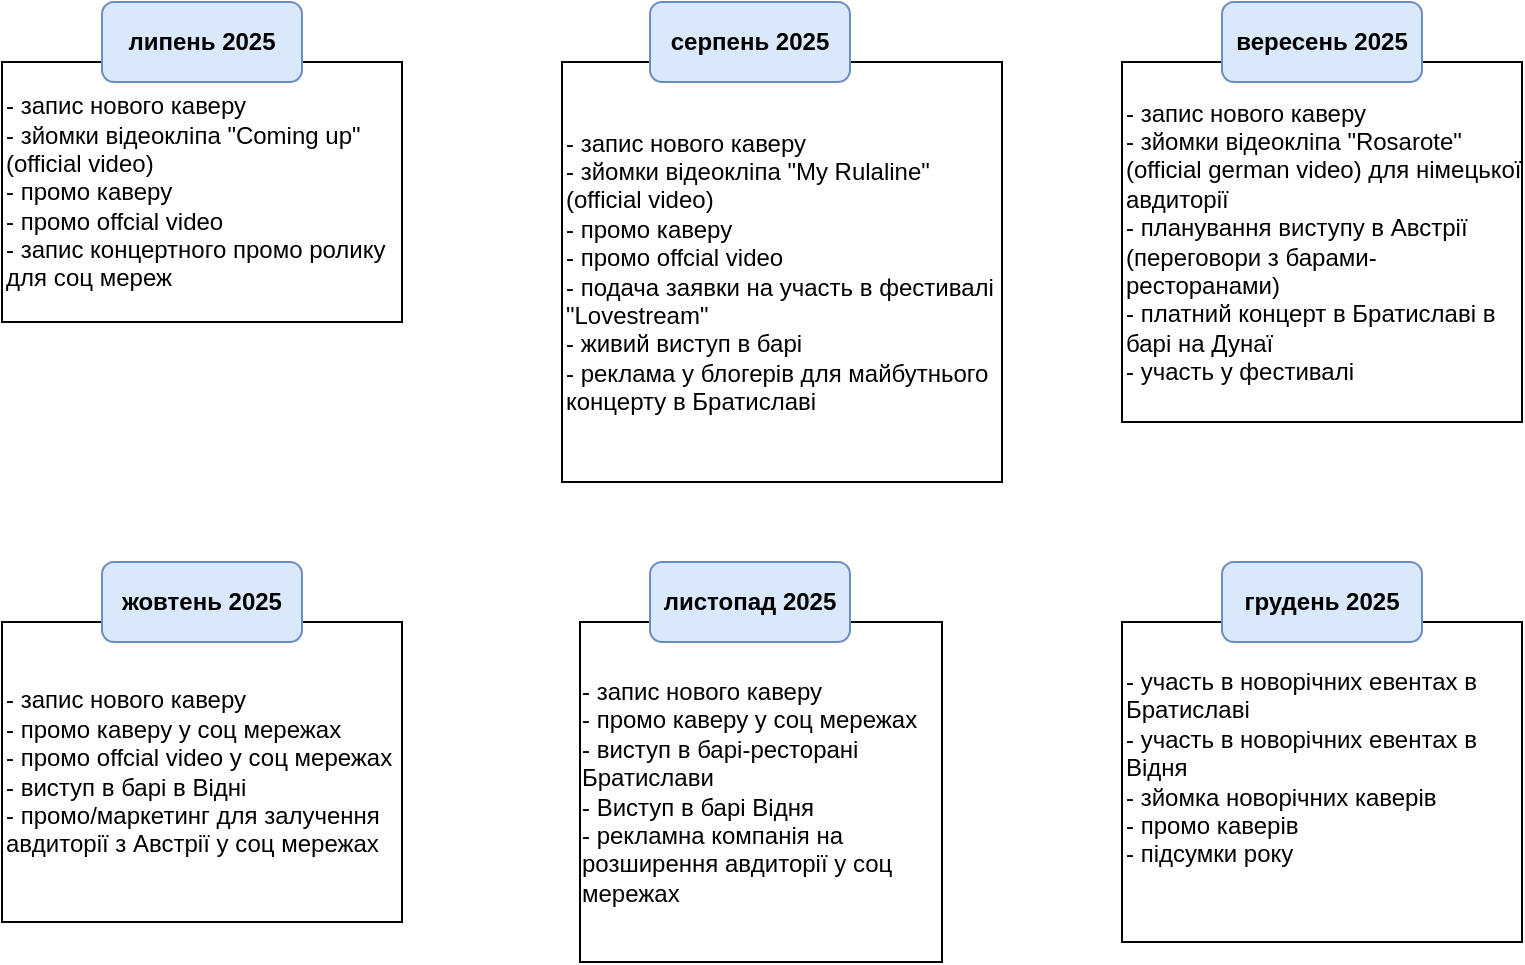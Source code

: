 <mxfile version="27.1.6">
  <diagram name="Сторінка-1" id="_JA9A8iWhJdiJLD5TWAb">
    <mxGraphModel dx="946" dy="525" grid="1" gridSize="10" guides="1" tooltips="1" connect="1" arrows="1" fold="1" page="1" pageScale="1" pageWidth="827" pageHeight="1169" math="0" shadow="0">
      <root>
        <mxCell id="0" />
        <mxCell id="1" parent="0" />
        <mxCell id="KvCz-V6SDdetqXIpHC47-1" value="&lt;div style=&quot;&quot;&gt;&lt;br&gt;&lt;span style=&quot;background-color: transparent; color: light-dark(rgb(0, 0, 0), rgb(255, 255, 255));&quot;&gt;- запис нового каверу&lt;/span&gt;&lt;/div&gt;&lt;div style=&quot;&quot;&gt;&lt;span style=&quot;background-color: transparent; color: light-dark(rgb(0, 0, 0), rgb(255, 255, 255));&quot;&gt;- зйомки відеокліпа &quot;Coming up&quot;&lt;/span&gt;&lt;br&gt;&lt;span style=&quot;background-color: transparent; color: light-dark(rgb(0, 0, 0), rgb(255, 255, 255));&quot;&gt;(official video)&lt;/span&gt;&lt;br&gt;&lt;span style=&quot;background-color: transparent; color: light-dark(rgb(0, 0, 0), rgb(255, 255, 255));&quot;&gt;- промо каверу&lt;/span&gt;&lt;br&gt;&lt;span style=&quot;background-color: transparent; color: light-dark(rgb(0, 0, 0), rgb(255, 255, 255));&quot;&gt;- промо offcial video&lt;/span&gt;&lt;/div&gt;&lt;div style=&quot;&quot;&gt;&lt;span style=&quot;background-color: transparent; color: light-dark(rgb(0, 0, 0), rgb(255, 255, 255));&quot;&gt;- запис концертного промо ролику для соц мереж&lt;/span&gt;&lt;/div&gt;&lt;div style=&quot;&quot;&gt;&lt;br&gt;&lt;/div&gt;" style="rounded=0;whiteSpace=wrap;html=1;align=left;" vertex="1" parent="1">
          <mxGeometry x="40" y="80" width="200" height="130" as="geometry" />
        </mxCell>
        <mxCell id="KvCz-V6SDdetqXIpHC47-2" value="&lt;b&gt;липень 2025&lt;/b&gt;" style="rounded=1;whiteSpace=wrap;html=1;fillColor=#dae8fc;strokeColor=#6c8ebf;" vertex="1" parent="1">
          <mxGeometry x="90" y="50" width="100" height="40" as="geometry" />
        </mxCell>
        <mxCell id="KvCz-V6SDdetqXIpHC47-3" value="&lt;div style=&quot;&quot;&gt;&lt;br&gt;&lt;span style=&quot;background-color: transparent; color: light-dark(rgb(0, 0, 0), rgb(255, 255, 255));&quot;&gt;- запис нового каверу&lt;/span&gt;&lt;/div&gt;&lt;div style=&quot;&quot;&gt;&lt;span style=&quot;background-color: transparent; color: light-dark(rgb(0, 0, 0), rgb(255, 255, 255));&quot;&gt;- зйомки відеокліпа &quot;My Rulaline&quot;&lt;/span&gt;&lt;br&gt;&lt;span style=&quot;background-color: transparent; color: light-dark(rgb(0, 0, 0), rgb(255, 255, 255));&quot;&gt;(official video)&lt;/span&gt;&lt;br&gt;&lt;span style=&quot;background-color: transparent; color: light-dark(rgb(0, 0, 0), rgb(255, 255, 255));&quot;&gt;- промо каверу&lt;/span&gt;&lt;br&gt;&lt;span style=&quot;background-color: transparent; color: light-dark(rgb(0, 0, 0), rgb(255, 255, 255));&quot;&gt;- промо offcial video&lt;/span&gt;&lt;/div&gt;&lt;div style=&quot;&quot;&gt;&lt;span style=&quot;background-color: transparent; color: light-dark(rgb(0, 0, 0), rgb(255, 255, 255));&quot;&gt;- подача заявки на участь в фестивалі &quot;Lovestream&quot;&lt;/span&gt;&lt;/div&gt;&lt;div style=&quot;&quot;&gt;&lt;span style=&quot;background-color: transparent; color: light-dark(rgb(0, 0, 0), rgb(255, 255, 255));&quot;&gt;- живий виступ в барі&lt;/span&gt;&lt;/div&gt;&lt;div style=&quot;&quot;&gt;&lt;span style=&quot;background-color: transparent; color: light-dark(rgb(0, 0, 0), rgb(255, 255, 255));&quot;&gt;- реклама у блогерів для майбутнього концерту в Братиславі&lt;/span&gt;&lt;/div&gt;&lt;div style=&quot;&quot;&gt;&lt;br&gt;&lt;/div&gt;" style="rounded=0;whiteSpace=wrap;html=1;align=left;" vertex="1" parent="1">
          <mxGeometry x="320" y="80" width="220" height="210" as="geometry" />
        </mxCell>
        <mxCell id="KvCz-V6SDdetqXIpHC47-4" value="&lt;b&gt;серпень 2025&lt;/b&gt;" style="rounded=1;whiteSpace=wrap;html=1;fillColor=#dae8fc;strokeColor=#6c8ebf;" vertex="1" parent="1">
          <mxGeometry x="364" y="50" width="100" height="40" as="geometry" />
        </mxCell>
        <mxCell id="KvCz-V6SDdetqXIpHC47-5" value="&lt;div style=&quot;&quot;&gt;&lt;br&gt;&lt;span style=&quot;background-color: transparent; color: light-dark(rgb(0, 0, 0), rgb(255, 255, 255));&quot;&gt;- запис нового каверу&lt;/span&gt;&lt;/div&gt;&lt;div style=&quot;&quot;&gt;&lt;span style=&quot;background-color: transparent; color: light-dark(rgb(0, 0, 0), rgb(255, 255, 255));&quot;&gt;- зйомки відеокліпа &quot;Rosarote&quot;&lt;/span&gt;&lt;br&gt;&lt;span style=&quot;background-color: transparent; color: light-dark(rgb(0, 0, 0), rgb(255, 255, 255));&quot;&gt;(official german video) для німецької авдиторії&lt;/span&gt;&lt;br&gt;&lt;span style=&quot;background-color: transparent; color: light-dark(rgb(0, 0, 0), rgb(255, 255, 255));&quot;&gt;- планування виступу в Австрії (переговори з барами-ресторанами)&lt;/span&gt;&lt;/div&gt;&lt;div style=&quot;&quot;&gt;&lt;span style=&quot;background-color: transparent; color: light-dark(rgb(0, 0, 0), rgb(255, 255, 255));&quot;&gt;- платний концерт в Братиславі в барі на Дунаї&lt;/span&gt;&lt;/div&gt;&lt;div style=&quot;&quot;&gt;&lt;span style=&quot;background-color: transparent; color: light-dark(rgb(0, 0, 0), rgb(255, 255, 255));&quot;&gt;- участь у фестивалі&amp;nbsp;&lt;/span&gt;&lt;/div&gt;&lt;div style=&quot;&quot;&gt;&lt;br&gt;&lt;/div&gt;" style="rounded=0;whiteSpace=wrap;html=1;align=left;" vertex="1" parent="1">
          <mxGeometry x="600" y="80" width="200" height="180" as="geometry" />
        </mxCell>
        <mxCell id="KvCz-V6SDdetqXIpHC47-6" value="&lt;b&gt;вересень 2025&lt;/b&gt;" style="rounded=1;whiteSpace=wrap;html=1;fillColor=#dae8fc;strokeColor=#6c8ebf;" vertex="1" parent="1">
          <mxGeometry x="650" y="50" width="100" height="40" as="geometry" />
        </mxCell>
        <mxCell id="KvCz-V6SDdetqXIpHC47-7" value="&lt;div style=&quot;&quot;&gt;&lt;br&gt;&lt;span style=&quot;background-color: transparent; color: light-dark(rgb(0, 0, 0), rgb(255, 255, 255));&quot;&gt;- запис нового каверу&lt;/span&gt;&lt;/div&gt;&lt;div style=&quot;&quot;&gt;&lt;span style=&quot;background-color: transparent; color: light-dark(rgb(0, 0, 0), rgb(255, 255, 255));&quot;&gt;- промо каверу у соц мережах&lt;/span&gt;&lt;br&gt;&lt;span style=&quot;background-color: transparent; color: light-dark(rgb(0, 0, 0), rgb(255, 255, 255));&quot;&gt;- промо offcial video у соц мережах&lt;/span&gt;&lt;/div&gt;&lt;div style=&quot;&quot;&gt;&lt;span style=&quot;background-color: transparent; color: light-dark(rgb(0, 0, 0), rgb(255, 255, 255));&quot;&gt;- виступ в барі в Відні&lt;/span&gt;&lt;/div&gt;&lt;div style=&quot;&quot;&gt;&lt;span style=&quot;background-color: transparent; color: light-dark(rgb(0, 0, 0), rgb(255, 255, 255));&quot;&gt;- промо/маркетинг для залучення авдиторії з Австрії у соц мережах&lt;/span&gt;&lt;/div&gt;&lt;div style=&quot;&quot;&gt;&lt;br&gt;&lt;/div&gt;" style="rounded=0;whiteSpace=wrap;html=1;align=left;" vertex="1" parent="1">
          <mxGeometry x="40" y="360" width="200" height="150" as="geometry" />
        </mxCell>
        <mxCell id="KvCz-V6SDdetqXIpHC47-8" value="&lt;b&gt;жовтень 2025&lt;/b&gt;" style="rounded=1;whiteSpace=wrap;html=1;fillColor=#dae8fc;strokeColor=#6c8ebf;" vertex="1" parent="1">
          <mxGeometry x="90" y="330" width="100" height="40" as="geometry" />
        </mxCell>
        <mxCell id="KvCz-V6SDdetqXIpHC47-10" value="&lt;div style=&quot;text-align: left;&quot;&gt;&lt;span style=&quot;background-color: transparent; color: light-dark(rgb(0, 0, 0), rgb(255, 255, 255));&quot;&gt;- запис нового каверу&lt;/span&gt;&lt;/div&gt;&lt;div&gt;&lt;div style=&quot;text-align: left;&quot;&gt;- промо каверу у соц мережах&lt;/div&gt;&lt;div style=&quot;text-align: left;&quot;&gt;- виступ в барі-ресторані Братислави&lt;/div&gt;&lt;div style=&quot;text-align: left;&quot;&gt;&lt;span style=&quot;&quot;&gt;- Виступ в барі Відня&lt;/span&gt;&lt;/div&gt;&lt;/div&gt;&lt;div style=&quot;text-align: left;&quot;&gt;&lt;span style=&quot;&quot;&gt;- рекламна компанія на розширення авдиторії у соц мережах&lt;/span&gt;&lt;/div&gt;" style="rounded=0;whiteSpace=wrap;html=1;" vertex="1" parent="1">
          <mxGeometry x="329" y="360" width="181" height="170" as="geometry" />
        </mxCell>
        <mxCell id="KvCz-V6SDdetqXIpHC47-11" value="&lt;b&gt;листопад 2025&lt;/b&gt;" style="rounded=1;whiteSpace=wrap;html=1;fillColor=#dae8fc;strokeColor=#6c8ebf;" vertex="1" parent="1">
          <mxGeometry x="364" y="330" width="100" height="40" as="geometry" />
        </mxCell>
        <mxCell id="KvCz-V6SDdetqXIpHC47-13" value="- участь в новорічних евентах&amp;nbsp;в Братиславі&lt;div&gt;- участь в новорічних евентах&amp;nbsp;в Відня&lt;/div&gt;&lt;div&gt;- зйомка новорічних каверів&lt;/div&gt;&lt;div&gt;- промо каверів&lt;/div&gt;&lt;div&gt;- підсумки року&lt;/div&gt;&lt;div&gt;&lt;br&gt;&lt;/div&gt;" style="rounded=0;whiteSpace=wrap;html=1;align=left;" vertex="1" parent="1">
          <mxGeometry x="600" y="360" width="200" height="160" as="geometry" />
        </mxCell>
        <mxCell id="KvCz-V6SDdetqXIpHC47-14" value="&lt;b&gt;грудень 2025&lt;/b&gt;" style="rounded=1;whiteSpace=wrap;html=1;fillColor=#dae8fc;strokeColor=#6c8ebf;" vertex="1" parent="1">
          <mxGeometry x="650" y="330" width="100" height="40" as="geometry" />
        </mxCell>
      </root>
    </mxGraphModel>
  </diagram>
</mxfile>
